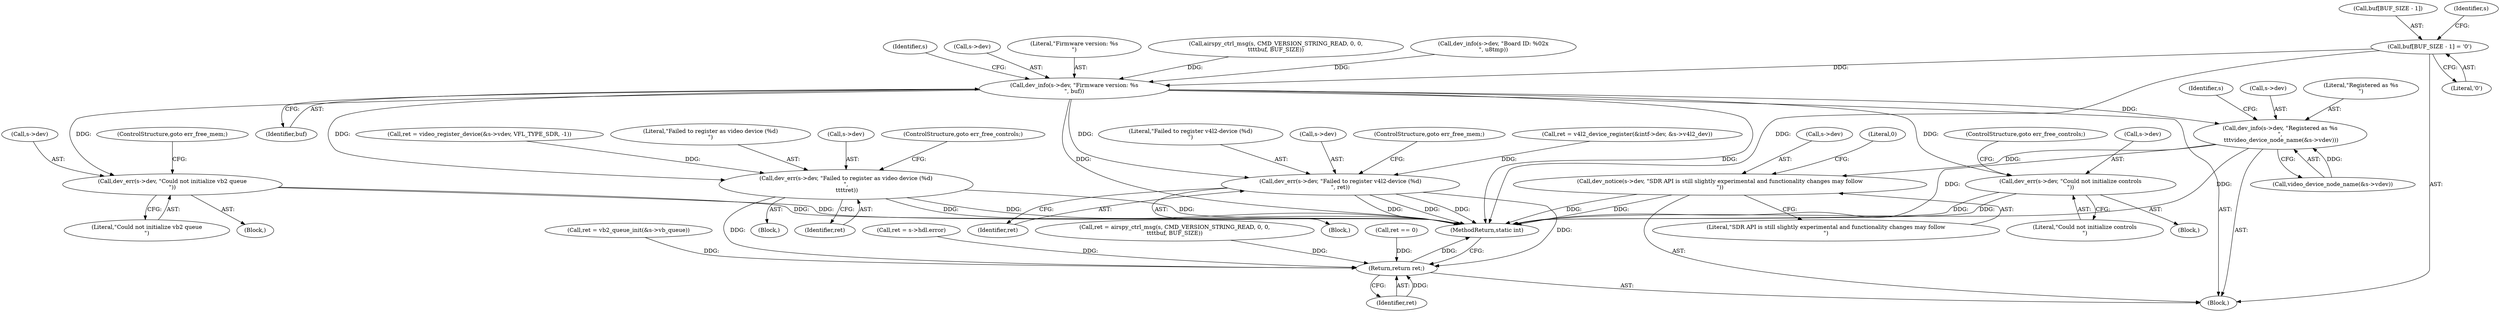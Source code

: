 digraph "0_linux_aa93d1fee85c890a34f2510a310e55ee76a27848@array" {
"1000235" [label="(Call,buf[BUF_SIZE - 1] = '\0')"];
"1000248" [label="(Call,dev_info(s->dev, \"Firmware version: %s\n\", buf))"];
"1000320" [label="(Call,dev_err(s->dev, \"Could not initialize vb2 queue\n\"))"];
"1000380" [label="(Call,dev_err(s->dev, \"Failed to register v4l2-device (%d)\n\", ret))"];
"1000595" [label="(Return,return ret;)"];
"1000503" [label="(Call,dev_err(s->dev, \"Could not initialize controls\n\"))"];
"1000557" [label="(Call,dev_err(s->dev, \"Failed to register as video device (%d)\n\",\n \t\t\t\tret))"];
"1000564" [label="(Call,dev_info(s->dev, \"Registered as %s\n\",\n \t\t\tvideo_device_node_name(&s->vdev)))"];
"1000574" [label="(Call,dev_notice(s->dev, \"SDR API is still slightly experimental and functionality changes may follow\n\"))"];
"1000252" [label="(Literal,\"Firmware version: %s\n\")"];
"1000580" [label="(Literal,0)"];
"1000596" [label="(Identifier,ret)"];
"1000214" [label="(Call,ret == 0)"];
"1000253" [label="(Identifier,buf)"];
"1000504" [label="(Call,s->dev)"];
"1000219" [label="(Call,airspy_ctrl_msg(s, CMD_VERSION_STRING_READ, 0, 0,\n\t\t\t\tbuf, BUF_SIZE))"];
"1000324" [label="(Literal,\"Could not initialize vb2 queue\n\")"];
"1000574" [label="(Call,dev_notice(s->dev, \"SDR API is still slightly experimental and functionality changes may follow\n\"))"];
"1000241" [label="(Literal,'\0')"];
"1000380" [label="(Call,dev_err(s->dev, \"Failed to register v4l2-device (%d)\n\", ret))"];
"1000564" [label="(Call,dev_info(s->dev, \"Registered as %s\n\",\n \t\t\tvideo_device_node_name(&s->vdev)))"];
"1000563" [label="(ControlStructure,goto err_free_controls;)"];
"1000576" [label="(Identifier,s)"];
"1000597" [label="(MethodReturn,static int)"];
"1000569" [label="(Call,video_device_node_name(&s->vdev))"];
"1000578" [label="(Literal,\"SDR API is still slightly experimental and functionality changes may follow\n\")"];
"1000595" [label="(Return,return ret;)"];
"1000242" [label="(Call,dev_info(s->dev, \"Board ID: %02x\n\", u8tmp))"];
"1000257" [label="(Identifier,s)"];
"1000557" [label="(Call,dev_err(s->dev, \"Failed to register as video device (%d)\n\",\n \t\t\t\tret))"];
"1000544" [label="(Call,ret = video_register_device(&s->vdev, VFL_TYPE_SDR, -1))"];
"1000507" [label="(Literal,\"Could not initialize controls\n\")"];
"1000310" [label="(Call,ret = vb2_queue_init(&s->vb_queue))"];
"1000575" [label="(Call,s->dev)"];
"1000249" [label="(Call,s->dev)"];
"1000561" [label="(Literal,\"Failed to register as video device (%d)\n\")"];
"1000565" [label="(Call,s->dev)"];
"1000496" [label="(Call,ret = s->hdl.error)"];
"1000503" [label="(Call,dev_err(s->dev, \"Could not initialize controls\n\"))"];
"1000379" [label="(Block,)"];
"1000384" [label="(Literal,\"Failed to register v4l2-device (%d)\n\")"];
"1000562" [label="(Identifier,ret)"];
"1000319" [label="(Block,)"];
"1000508" [label="(ControlStructure,goto err_free_controls;)"];
"1000385" [label="(Identifier,ret)"];
"1000381" [label="(Call,s->dev)"];
"1000568" [label="(Literal,\"Registered as %s\n\")"];
"1000321" [label="(Call,s->dev)"];
"1000386" [label="(ControlStructure,goto err_free_mem;)"];
"1000108" [label="(Block,)"];
"1000366" [label="(Call,ret = v4l2_device_register(&intf->dev, &s->v4l2_dev))"];
"1000236" [label="(Call,buf[BUF_SIZE - 1])"];
"1000556" [label="(Block,)"];
"1000244" [label="(Identifier,s)"];
"1000558" [label="(Call,s->dev)"];
"1000235" [label="(Call,buf[BUF_SIZE - 1] = '\0')"];
"1000320" [label="(Call,dev_err(s->dev, \"Could not initialize vb2 queue\n\"))"];
"1000325" [label="(ControlStructure,goto err_free_mem;)"];
"1000217" [label="(Call,ret = airspy_ctrl_msg(s, CMD_VERSION_STRING_READ, 0, 0,\n\t\t\t\tbuf, BUF_SIZE))"];
"1000495" [label="(Block,)"];
"1000248" [label="(Call,dev_info(s->dev, \"Firmware version: %s\n\", buf))"];
"1000235" -> "1000108"  [label="AST: "];
"1000235" -> "1000241"  [label="CFG: "];
"1000236" -> "1000235"  [label="AST: "];
"1000241" -> "1000235"  [label="AST: "];
"1000244" -> "1000235"  [label="CFG: "];
"1000235" -> "1000597"  [label="DDG: "];
"1000235" -> "1000248"  [label="DDG: "];
"1000248" -> "1000108"  [label="AST: "];
"1000248" -> "1000253"  [label="CFG: "];
"1000249" -> "1000248"  [label="AST: "];
"1000252" -> "1000248"  [label="AST: "];
"1000253" -> "1000248"  [label="AST: "];
"1000257" -> "1000248"  [label="CFG: "];
"1000248" -> "1000597"  [label="DDG: "];
"1000248" -> "1000597"  [label="DDG: "];
"1000242" -> "1000248"  [label="DDG: "];
"1000219" -> "1000248"  [label="DDG: "];
"1000248" -> "1000320"  [label="DDG: "];
"1000248" -> "1000380"  [label="DDG: "];
"1000248" -> "1000503"  [label="DDG: "];
"1000248" -> "1000557"  [label="DDG: "];
"1000248" -> "1000564"  [label="DDG: "];
"1000320" -> "1000319"  [label="AST: "];
"1000320" -> "1000324"  [label="CFG: "];
"1000321" -> "1000320"  [label="AST: "];
"1000324" -> "1000320"  [label="AST: "];
"1000325" -> "1000320"  [label="CFG: "];
"1000320" -> "1000597"  [label="DDG: "];
"1000320" -> "1000597"  [label="DDG: "];
"1000380" -> "1000379"  [label="AST: "];
"1000380" -> "1000385"  [label="CFG: "];
"1000381" -> "1000380"  [label="AST: "];
"1000384" -> "1000380"  [label="AST: "];
"1000385" -> "1000380"  [label="AST: "];
"1000386" -> "1000380"  [label="CFG: "];
"1000380" -> "1000597"  [label="DDG: "];
"1000380" -> "1000597"  [label="DDG: "];
"1000380" -> "1000597"  [label="DDG: "];
"1000366" -> "1000380"  [label="DDG: "];
"1000380" -> "1000595"  [label="DDG: "];
"1000595" -> "1000108"  [label="AST: "];
"1000595" -> "1000596"  [label="CFG: "];
"1000596" -> "1000595"  [label="AST: "];
"1000597" -> "1000595"  [label="CFG: "];
"1000595" -> "1000597"  [label="DDG: "];
"1000596" -> "1000595"  [label="DDG: "];
"1000557" -> "1000595"  [label="DDG: "];
"1000310" -> "1000595"  [label="DDG: "];
"1000496" -> "1000595"  [label="DDG: "];
"1000217" -> "1000595"  [label="DDG: "];
"1000214" -> "1000595"  [label="DDG: "];
"1000503" -> "1000495"  [label="AST: "];
"1000503" -> "1000507"  [label="CFG: "];
"1000504" -> "1000503"  [label="AST: "];
"1000507" -> "1000503"  [label="AST: "];
"1000508" -> "1000503"  [label="CFG: "];
"1000503" -> "1000597"  [label="DDG: "];
"1000503" -> "1000597"  [label="DDG: "];
"1000557" -> "1000556"  [label="AST: "];
"1000557" -> "1000562"  [label="CFG: "];
"1000558" -> "1000557"  [label="AST: "];
"1000561" -> "1000557"  [label="AST: "];
"1000562" -> "1000557"  [label="AST: "];
"1000563" -> "1000557"  [label="CFG: "];
"1000557" -> "1000597"  [label="DDG: "];
"1000557" -> "1000597"  [label="DDG: "];
"1000557" -> "1000597"  [label="DDG: "];
"1000544" -> "1000557"  [label="DDG: "];
"1000564" -> "1000108"  [label="AST: "];
"1000564" -> "1000569"  [label="CFG: "];
"1000565" -> "1000564"  [label="AST: "];
"1000568" -> "1000564"  [label="AST: "];
"1000569" -> "1000564"  [label="AST: "];
"1000576" -> "1000564"  [label="CFG: "];
"1000564" -> "1000597"  [label="DDG: "];
"1000564" -> "1000597"  [label="DDG: "];
"1000569" -> "1000564"  [label="DDG: "];
"1000564" -> "1000574"  [label="DDG: "];
"1000574" -> "1000108"  [label="AST: "];
"1000574" -> "1000578"  [label="CFG: "];
"1000575" -> "1000574"  [label="AST: "];
"1000578" -> "1000574"  [label="AST: "];
"1000580" -> "1000574"  [label="CFG: "];
"1000574" -> "1000597"  [label="DDG: "];
"1000574" -> "1000597"  [label="DDG: "];
}
